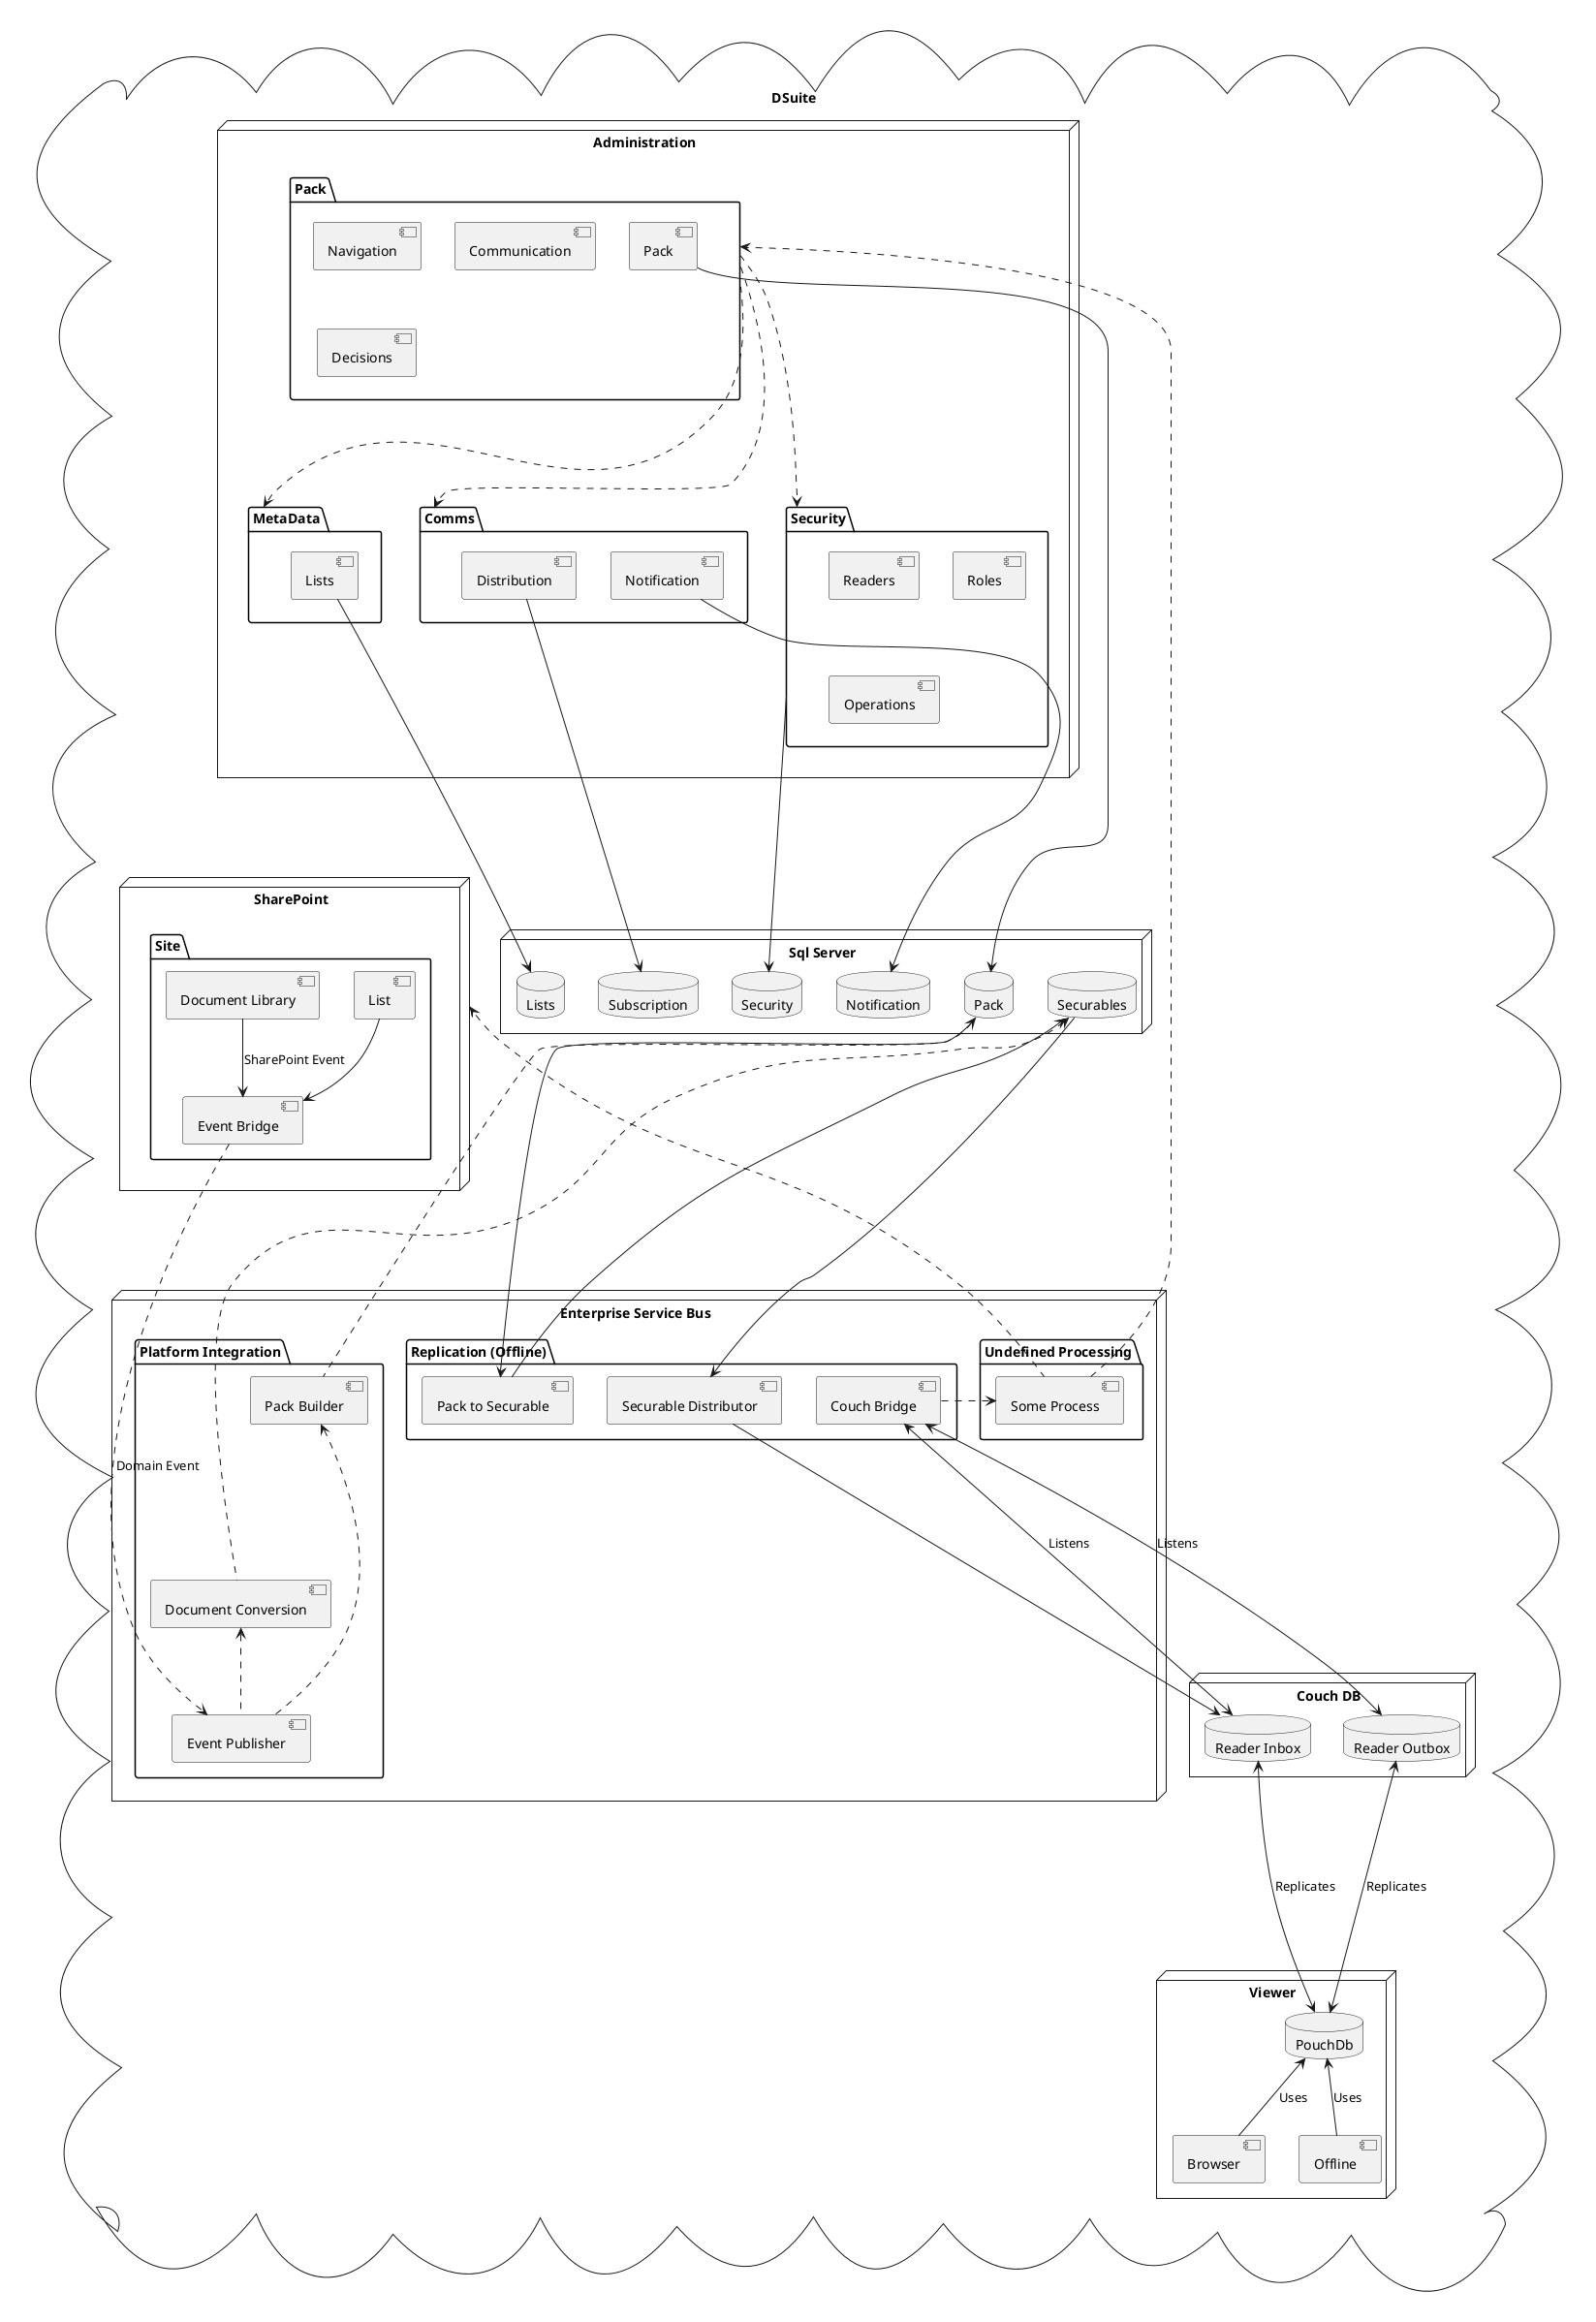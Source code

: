 @startuml

cloud "DSuite" {

    node "Viewer" {

        component [Browser] as C_APP_BROWSER

        component [Offline] as C_APP_IOS

        database "PouchDb" as POUCH_DB 
    }

    node "SharePoint" as SP {
        folder "Site" {
            component [Document Library] as C_DOCUMENTLIB
            component [List] as C_SP_LIST
            component [Event Bridge] as C_EVENTBRIDGE
        }

       
    }

    node "Administration" {

        folder "Pack"  as APP_PACK {
            component [Pack] as C_APP_PACK
            component [Navigation] as C_APP_NAVIGATION
            component [Communication] as C_APP_COMMUNICATION
            component [Decisions] as C_APP_DECISION
        }

        folder "MetaData" as APP_META {
            component [Lists] as C_APP_LISTS
        }

        folder "Security"  as APP_SECURITY {
            component [Readers] as C_APP_USERS
            component [Roles] as C_APP_ROLES
            component [Operations] as C_APP_OPERATIONS
        }

        folder "Comms" as APP_COMMS {
            component [Notification] as C_APP_NOTIFICATION
            component [Distribution] as C_APP_DISTRIBUTION
        }

    }

    node "Couch DB" {
        database "Reader Inbox" as DB_USER_INBOX
        database "Reader Outbox" as DB_USER_OUTBOX
    } 

    node "Sql Server" {

        database "Pack" as DB_PACK
        database "Lists" as DB_LISTS
        database "Security" as DB_SECURITY

        database "Notification" as DB_NOTIFICATION
        database "Subscription" as DB_SUBSCRIPTION
        database "Securables" as DB_SECURABLES
    }


    node "Enterprise Service Bus" {
        
        folder "Replication (Offline)" {
            component [Pack to Securable] as EP_P2S
            component [Securable Distributor] as EP_SEC_DIST
            component [Couch Bridge] as EP_COUCHBRIDGE
        }

        folder "Platform Integration" {
            component [Event Publisher] as EP_EVENTPUBLISHER
            component [Document Conversion] as EP_DOCUMENT
            component [Pack Builder] as EP_PACK_BUILD
        }

        folder "Undefined Processing" as TBD {
            component [Some Process] as MYSTERY
        }
        
    }

}

APP_PACK ..down..> APP_META
APP_PACK ..down..> APP_SECURITY 
APP_PACK ..down..> APP_COMMS 

MYSTERY ..up..> APP_PACK
MYSTERY ..up..> SP

EP_EVENTPUBLISHER .up.> EP_DOCUMENT
EP_EVENTPUBLISHER ..up..> EP_PACK_BUILD

C_DOCUMENTLIB -down-> C_EVENTBRIDGE: SharePoint Event
C_SP_LIST -down-> C_EVENTBRIDGE

C_APP_BROWSER -up-> POUCH_DB: Uses
C_APP_IOS -up-> POUCH_DB: Uses

POUCH_DB <--up--> DB_USER_INBOX: Replicates
POUCH_DB <--up--> DB_USER_OUTBOX: Replicates

EP_COUCHBRIDGE <--down--> DB_USER_INBOX: Listens
EP_COUCHBRIDGE <--down--> DB_USER_OUTBOX: Listens

EP_COUCHBRIDGE ..right..> MYSTERY
C_EVENTBRIDGE .....>  EP_EVENTPUBLISHER : Domain Event

EP_DOCUMENT ..up..> DB_SECURABLES
EP_PACK_BUILD ..up..> DB_PACK

C_APP_PACK --down--> DB_PACK
C_APP_LISTS --down--> DB_LISTS

APP_SECURITY --down--> DB_SECURITY

C_APP_NOTIFICATION --down--> DB_NOTIFICATION
C_APP_DISTRIBUTION --down--> DB_SUBSCRIPTION

DB_PACK --down--> EP_P2S
EP_P2S --> DB_SECURABLES

DB_SECURABLES --down--> EP_SEC_DIST
EP_SEC_DIST --> DB_USER_INBOX

@enduml

